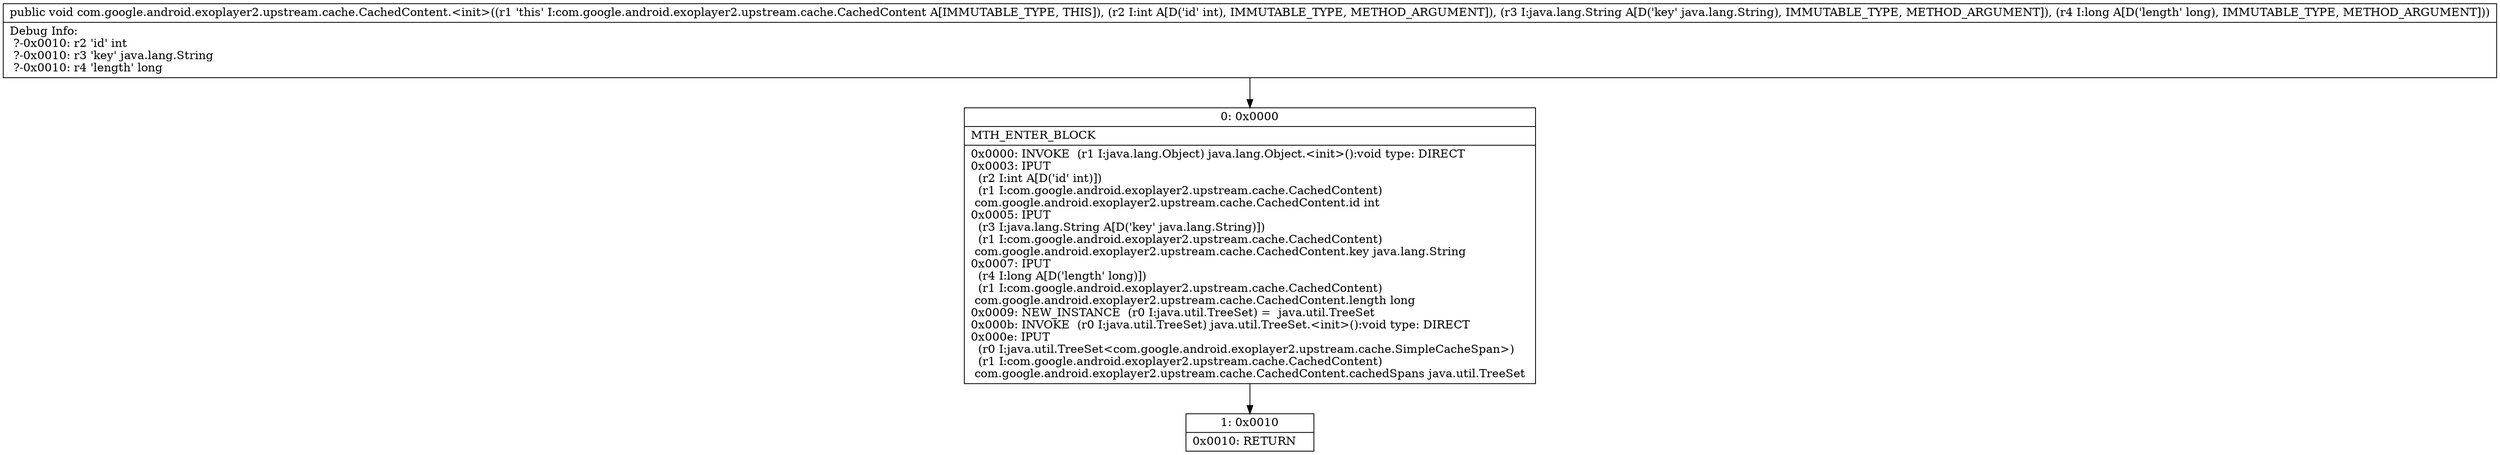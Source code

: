 digraph "CFG forcom.google.android.exoplayer2.upstream.cache.CachedContent.\<init\>(ILjava\/lang\/String;J)V" {
Node_0 [shape=record,label="{0\:\ 0x0000|MTH_ENTER_BLOCK\l|0x0000: INVOKE  (r1 I:java.lang.Object) java.lang.Object.\<init\>():void type: DIRECT \l0x0003: IPUT  \l  (r2 I:int A[D('id' int)])\l  (r1 I:com.google.android.exoplayer2.upstream.cache.CachedContent)\l com.google.android.exoplayer2.upstream.cache.CachedContent.id int \l0x0005: IPUT  \l  (r3 I:java.lang.String A[D('key' java.lang.String)])\l  (r1 I:com.google.android.exoplayer2.upstream.cache.CachedContent)\l com.google.android.exoplayer2.upstream.cache.CachedContent.key java.lang.String \l0x0007: IPUT  \l  (r4 I:long A[D('length' long)])\l  (r1 I:com.google.android.exoplayer2.upstream.cache.CachedContent)\l com.google.android.exoplayer2.upstream.cache.CachedContent.length long \l0x0009: NEW_INSTANCE  (r0 I:java.util.TreeSet) =  java.util.TreeSet \l0x000b: INVOKE  (r0 I:java.util.TreeSet) java.util.TreeSet.\<init\>():void type: DIRECT \l0x000e: IPUT  \l  (r0 I:java.util.TreeSet\<com.google.android.exoplayer2.upstream.cache.SimpleCacheSpan\>)\l  (r1 I:com.google.android.exoplayer2.upstream.cache.CachedContent)\l com.google.android.exoplayer2.upstream.cache.CachedContent.cachedSpans java.util.TreeSet \l}"];
Node_1 [shape=record,label="{1\:\ 0x0010|0x0010: RETURN   \l}"];
MethodNode[shape=record,label="{public void com.google.android.exoplayer2.upstream.cache.CachedContent.\<init\>((r1 'this' I:com.google.android.exoplayer2.upstream.cache.CachedContent A[IMMUTABLE_TYPE, THIS]), (r2 I:int A[D('id' int), IMMUTABLE_TYPE, METHOD_ARGUMENT]), (r3 I:java.lang.String A[D('key' java.lang.String), IMMUTABLE_TYPE, METHOD_ARGUMENT]), (r4 I:long A[D('length' long), IMMUTABLE_TYPE, METHOD_ARGUMENT]))  | Debug Info:\l  ?\-0x0010: r2 'id' int\l  ?\-0x0010: r3 'key' java.lang.String\l  ?\-0x0010: r4 'length' long\l}"];
MethodNode -> Node_0;
Node_0 -> Node_1;
}

